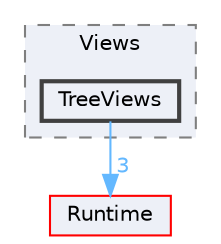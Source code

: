 digraph "TreeViews"
{
 // INTERACTIVE_SVG=YES
 // LATEX_PDF_SIZE
  bgcolor="transparent";
  edge [fontname=Helvetica,fontsize=10,labelfontname=Helvetica,labelfontsize=10];
  node [fontname=Helvetica,fontsize=10,shape=box,height=0.2,width=0.4];
  compound=true
  subgraph clusterdir_3eb5990364da29ecf44a9a045d460e58 {
    graph [ bgcolor="#edf0f7", pencolor="grey50", label="Views", fontname=Helvetica,fontsize=10 style="filled,dashed", URL="dir_3eb5990364da29ecf44a9a045d460e58.html",tooltip=""]
  dir_ee9c1544f76f7abcf69df9175e64070d [label="TreeViews", fillcolor="#edf0f7", color="grey25", style="filled,bold", URL="dir_ee9c1544f76f7abcf69df9175e64070d.html",tooltip=""];
  }
  dir_7536b172fbd480bfd146a1b1acd6856b [label="Runtime", fillcolor="#edf0f7", color="red", style="filled", URL="dir_7536b172fbd480bfd146a1b1acd6856b.html",tooltip=""];
  dir_ee9c1544f76f7abcf69df9175e64070d->dir_7536b172fbd480bfd146a1b1acd6856b [headlabel="3", labeldistance=1.5 headhref="dir_001217_000984.html" href="dir_001217_000984.html" color="steelblue1" fontcolor="steelblue1"];
}
